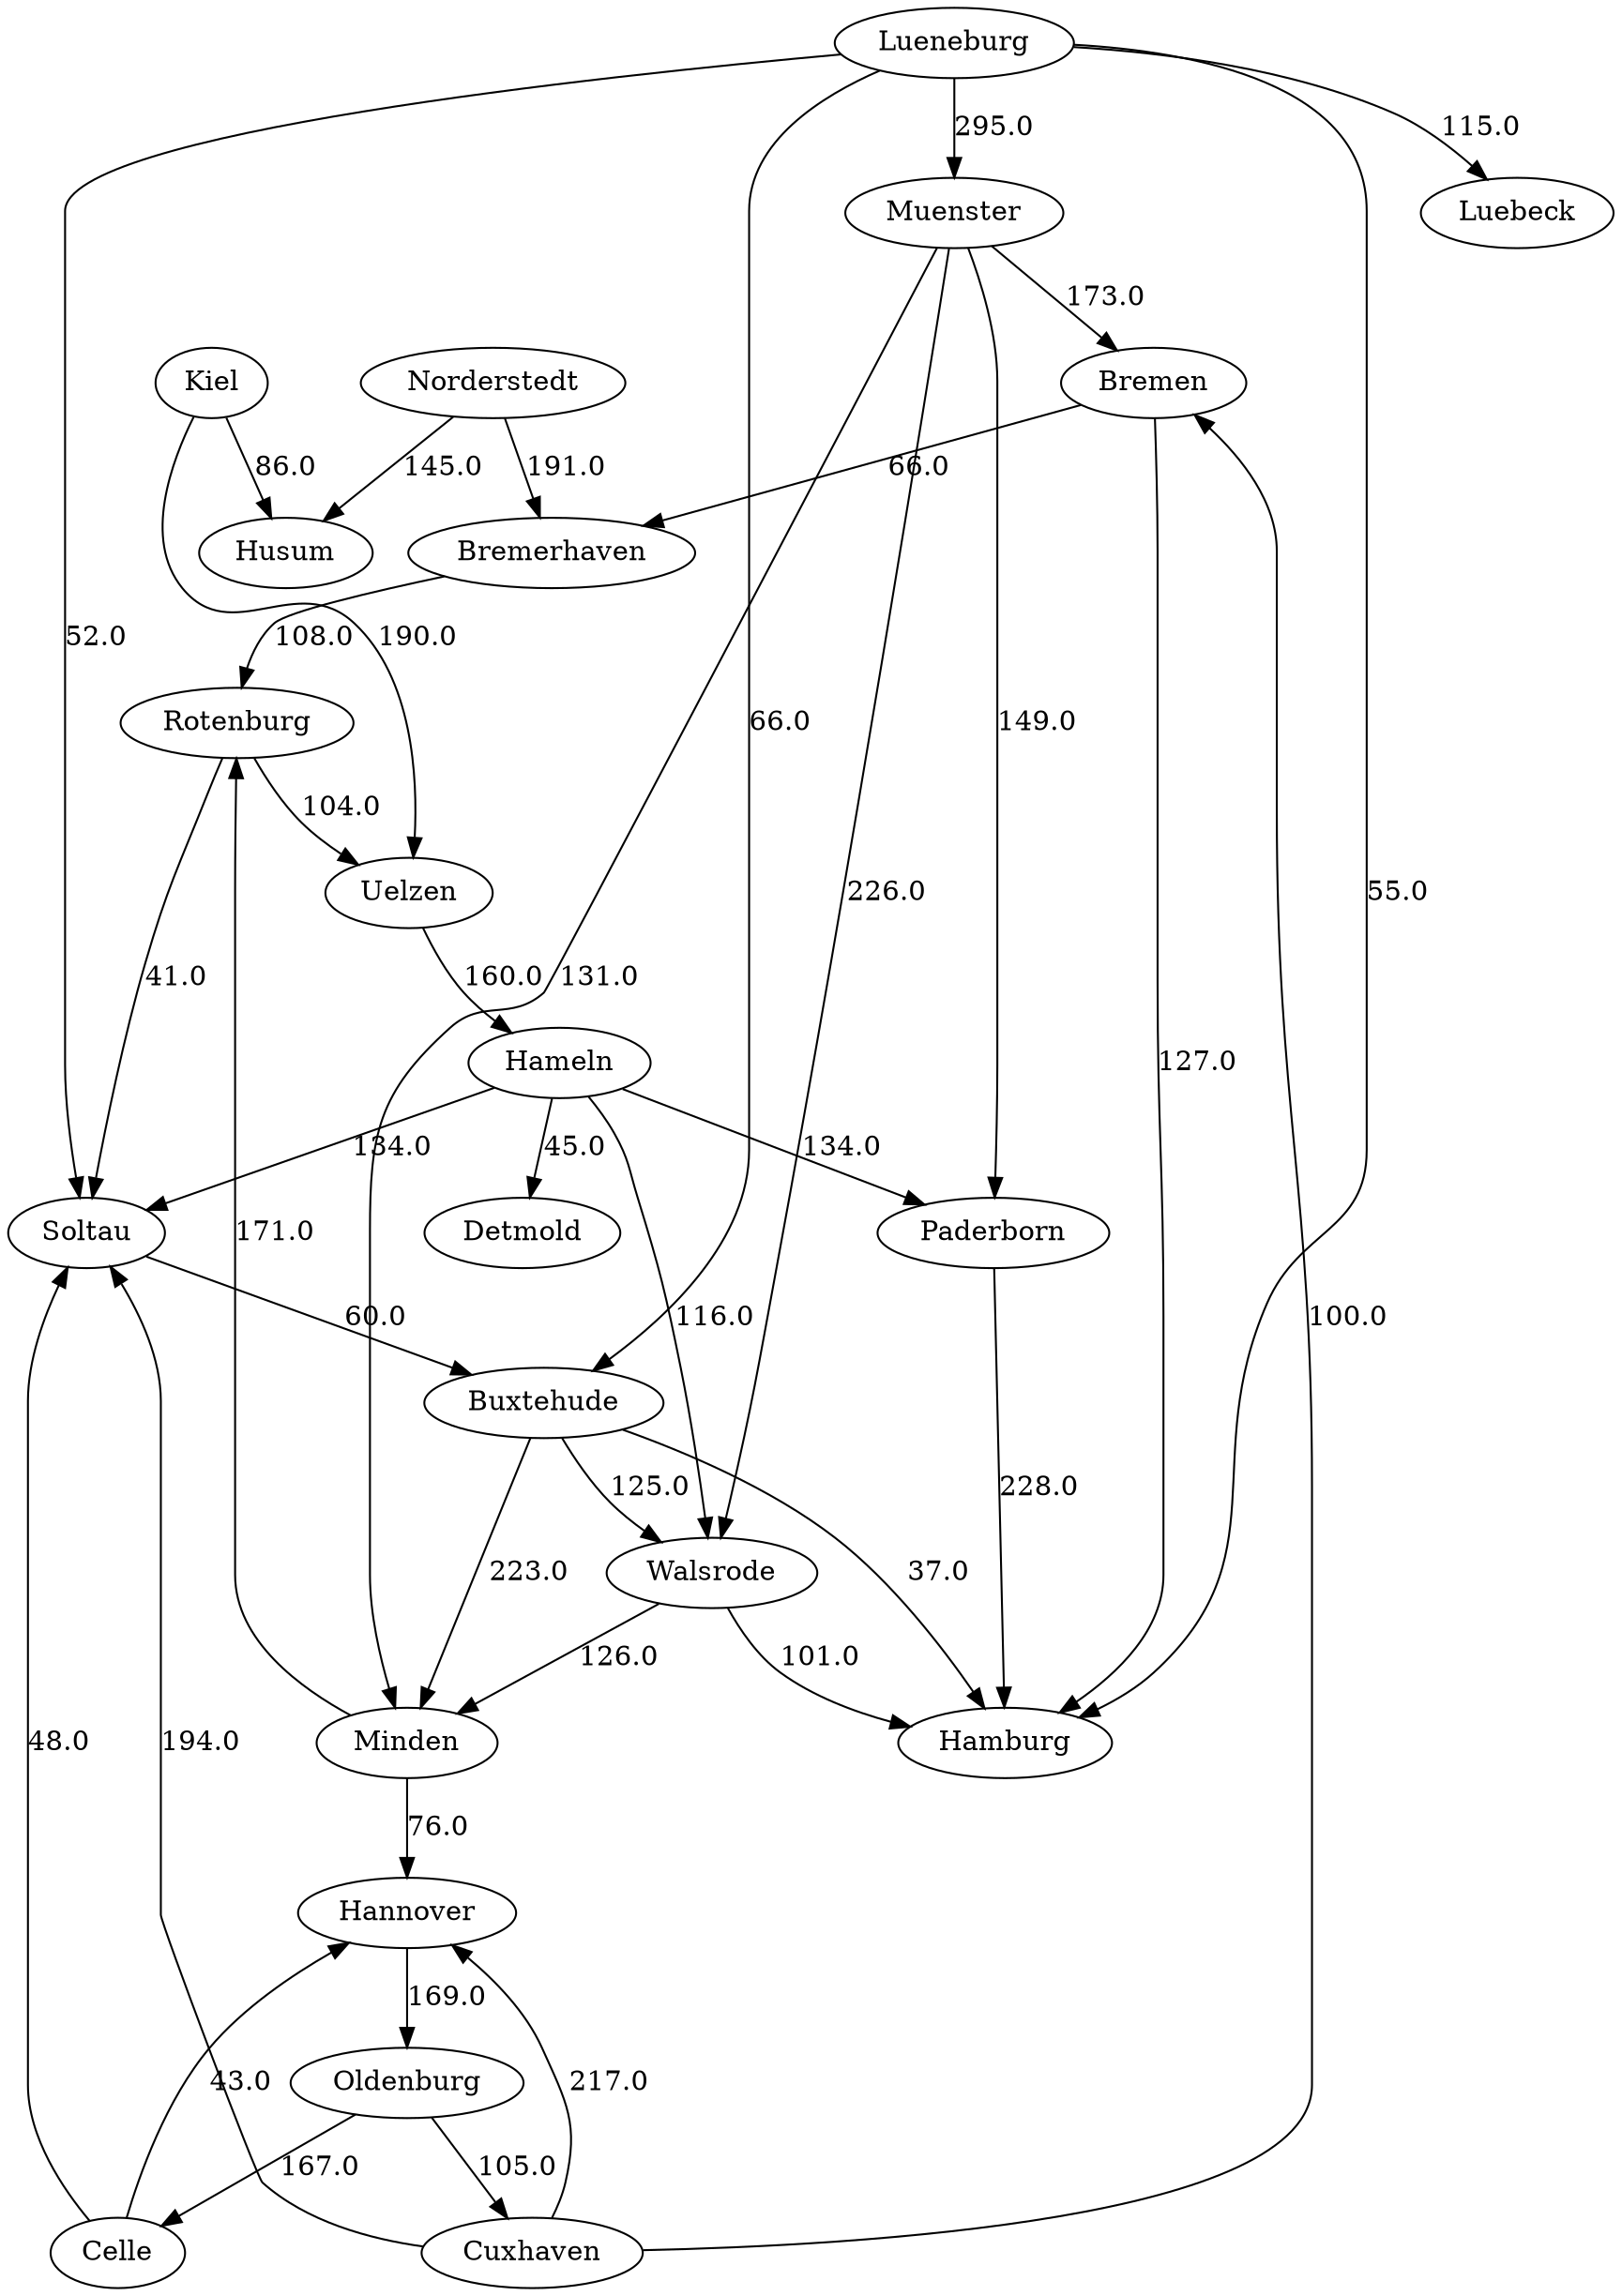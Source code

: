digraph G {
  Paderborn [ label="Paderborn" ];
  Hamburg [ label="Hamburg" ];
  Bremen [ label="Bremen" ];
  Bremerhaven [ label="Bremerhaven" ];
  Norderstedt [ label="Norderstedt" ];
  Husum [ label="Husum" ];
  Kiel [ label="Kiel" ];
  Lueneburg [ label="Lueneburg" ];
  Luebeck [ label="Luebeck" ];
  Soltau [ label="Soltau" ];
  Hameln [ label="Hameln" ];
  Detmold [ label="Detmold" ];
  Muenster [ label="Muenster" ];
  Minden [ label="Minden" ];
  Hannover [ label="Hannover" ];
  Oldenburg [ label="Oldenburg" ];
  Cuxhaven [ label="Cuxhaven" ];
  Rotenburg [ label="Rotenburg" ];
  Uelzen [ label="Uelzen" ];
  Buxtehude [ label="Buxtehude" ];
  Walsrode [ label="Walsrode" ];
  Celle [ label="Celle" ];
  Paderborn -> Hamburg [ label="228.0" ];
  Bremen -> Hamburg [ label="127.0" ];
  Bremen -> Bremerhaven [ label="66.0" ];
  Norderstedt -> Bremerhaven [ label="191.0" ];
  Norderstedt -> Husum [ label="145.0" ];
  Kiel -> Husum [ label="86.0" ];
  Lueneburg -> Luebeck [ label="115.0" ];
  Lueneburg -> Soltau [ label="52.0" ];
  Hameln -> Soltau [ label="134.0" ];
  Hameln -> Paderborn [ label="134.0" ];
  Hameln -> Detmold [ label="45.0" ];
  Muenster -> Bremen [ label="173.0" ];
  Muenster -> Minden [ label="131.0" ];
  Minden -> Hannover [ label="76.0" ];
  Hannover -> Oldenburg [ label="169.0" ];
  Oldenburg -> Cuxhaven [ label="105.0" ];
  Cuxhaven -> Hannover [ label="217.0" ];
  Cuxhaven -> Bremen [ label="100.0" ];
  Bremerhaven -> Rotenburg [ label="108.0" ];
  Rotenburg -> Soltau [ label="41.0" ];
  Minden -> Rotenburg [ label="171.0" ];
  Rotenburg -> Uelzen [ label="104.0" ];
  Lueneburg -> Buxtehude [ label="66.0" ];
  Uelzen -> Hameln [ label="160.0" ];
  Hameln -> Walsrode [ label="116.0" ];
  Walsrode -> Hamburg [ label="101.0" ];
  Walsrode -> Minden [ label="126.0" ];
  Muenster -> Walsrode [ label="226.0" ];
  Lueneburg -> Muenster [ label="295.0" ];
  Muenster -> Paderborn [ label="149.0" ];
  Lueneburg -> Hamburg [ label="55.0" ];
  Kiel -> Uelzen [ label="190.0" ];
  Oldenburg -> Celle [ label="167.0" ];
  Celle -> Hannover [ label="43.0" ];
  Celle -> Soltau [ label="48.0" ];
  Cuxhaven -> Soltau [ label="194.0" ];
  Soltau -> Buxtehude [ label="60.0" ];
  Buxtehude -> Hamburg [ label="37.0" ];
  Buxtehude -> Minden [ label="223.0" ];
  Buxtehude -> Walsrode [ label="125.0" ];
}
